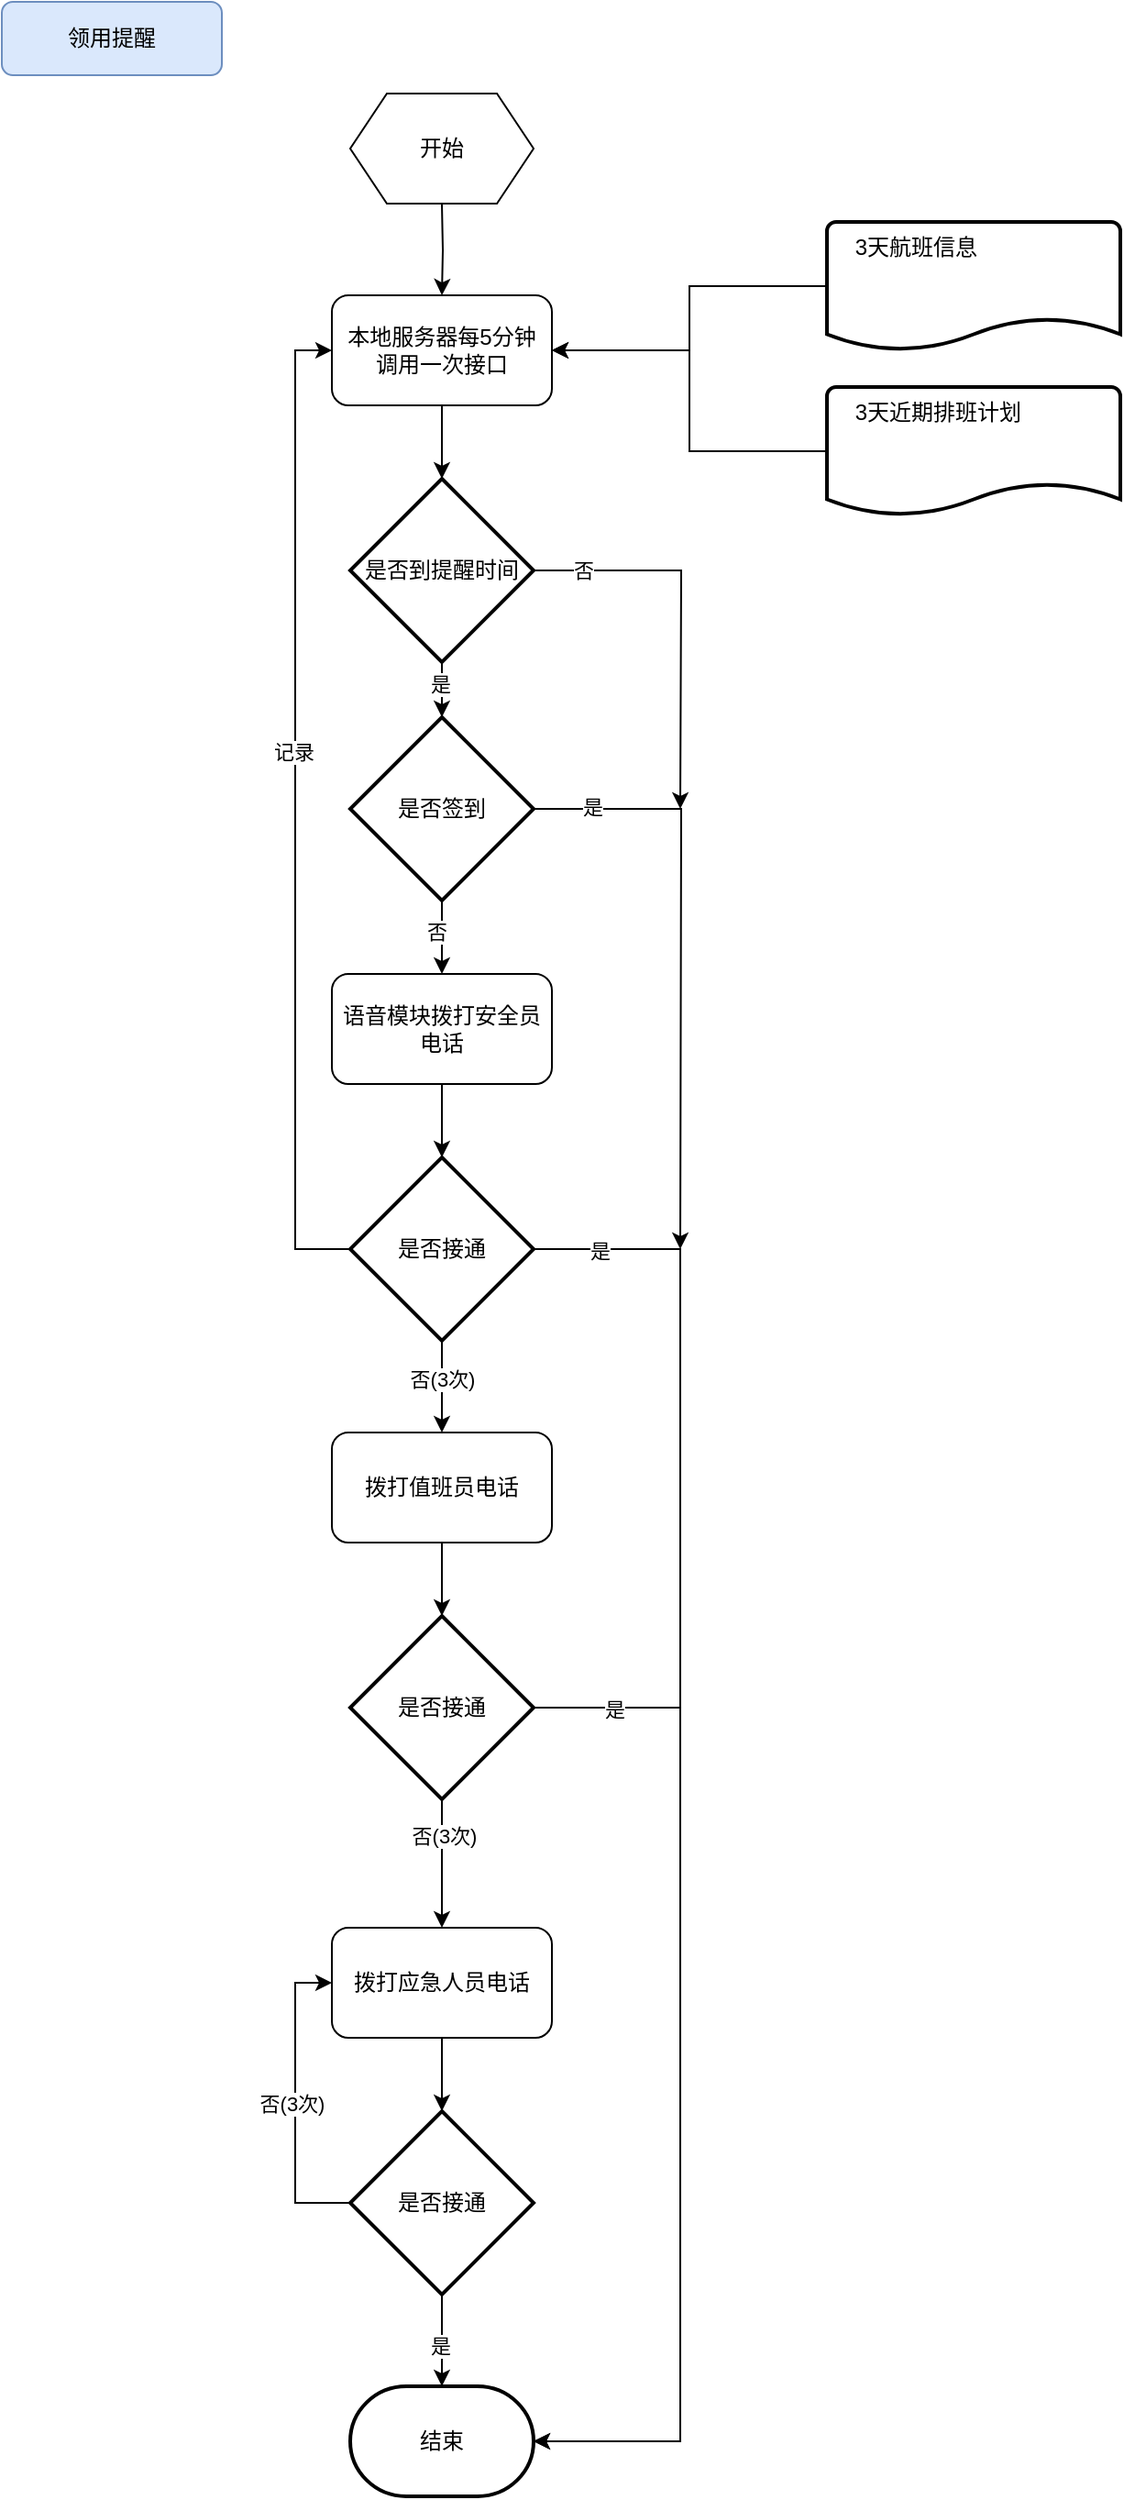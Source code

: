 <mxfile version="22.0.4" type="github">
  <diagram name="第 1 页" id="z93fDyGZTfizKJ3x5TF0">
    <mxGraphModel dx="729" dy="1593" grid="1" gridSize="10" guides="1" tooltips="1" connect="1" arrows="1" fold="1" page="1" pageScale="1" pageWidth="827" pageHeight="1169" math="0" shadow="0">
      <root>
        <mxCell id="0" />
        <mxCell id="1" parent="0" />
        <mxCell id="jo4N5lZXsadOkr9-SdVL-1" style="edgeStyle=orthogonalEdgeStyle;rounded=0;orthogonalLoop=1;jettySize=auto;html=1;" edge="1" parent="1" target="jo4N5lZXsadOkr9-SdVL-4">
          <mxGeometry relative="1" as="geometry">
            <mxPoint x="240" y="-1050" as="sourcePoint" />
          </mxGeometry>
        </mxCell>
        <mxCell id="jo4N5lZXsadOkr9-SdVL-2" value="领用提醒" style="rounded=1;whiteSpace=wrap;html=1;fontSize=12;glass=0;strokeWidth=1;shadow=0;fillColor=#dae8fc;strokeColor=#6c8ebf;" vertex="1" parent="1">
          <mxGeometry y="-1160" width="120" height="40" as="geometry" />
        </mxCell>
        <mxCell id="jo4N5lZXsadOkr9-SdVL-3" value="" style="edgeStyle=orthogonalEdgeStyle;rounded=0;orthogonalLoop=1;jettySize=auto;html=1;" edge="1" parent="1" source="jo4N5lZXsadOkr9-SdVL-4" target="jo4N5lZXsadOkr9-SdVL-11">
          <mxGeometry relative="1" as="geometry" />
        </mxCell>
        <mxCell id="jo4N5lZXsadOkr9-SdVL-4" value="本地服务器每5分钟&lt;br&gt;调用一次接口" style="rounded=1;whiteSpace=wrap;html=1;" vertex="1" parent="1">
          <mxGeometry x="180" y="-1000" width="120" height="60" as="geometry" />
        </mxCell>
        <mxCell id="jo4N5lZXsadOkr9-SdVL-5" style="edgeStyle=orthogonalEdgeStyle;rounded=0;orthogonalLoop=1;jettySize=auto;html=1;entryX=1;entryY=0.5;entryDx=0;entryDy=0;" edge="1" parent="1" source="jo4N5lZXsadOkr9-SdVL-6" target="jo4N5lZXsadOkr9-SdVL-4">
          <mxGeometry relative="1" as="geometry" />
        </mxCell>
        <mxCell id="jo4N5lZXsadOkr9-SdVL-6" value="    3天航班信息&#xa;&#xa;&#xa;" style="strokeWidth=2;shape=mxgraph.flowchart.document2;size=0.25;align=left;whiteSpace=wrap;labelBackgroundColor=none;labelBorderColor=none;verticalAlign=top;" vertex="1" parent="1">
          <mxGeometry x="450" y="-1040" width="160" height="70" as="geometry" />
        </mxCell>
        <mxCell id="jo4N5lZXsadOkr9-SdVL-7" value="" style="edgeStyle=orthogonalEdgeStyle;rounded=0;orthogonalLoop=1;jettySize=auto;html=1;" edge="1" parent="1" source="jo4N5lZXsadOkr9-SdVL-8" target="jo4N5lZXsadOkr9-SdVL-16">
          <mxGeometry relative="1" as="geometry" />
        </mxCell>
        <mxCell id="jo4N5lZXsadOkr9-SdVL-8" value="语音模块拨打安全员电话" style="rounded=1;whiteSpace=wrap;html=1;" vertex="1" parent="1">
          <mxGeometry x="180" y="-630" width="120" height="60" as="geometry" />
        </mxCell>
        <mxCell id="jo4N5lZXsadOkr9-SdVL-9" style="edgeStyle=orthogonalEdgeStyle;rounded=0;orthogonalLoop=1;jettySize=auto;html=1;strokeColor=default;startArrow=none;startFill=0;" edge="1" parent="1" source="jo4N5lZXsadOkr9-SdVL-11">
          <mxGeometry relative="1" as="geometry">
            <mxPoint x="370" y="-720" as="targetPoint" />
          </mxGeometry>
        </mxCell>
        <mxCell id="jo4N5lZXsadOkr9-SdVL-10" value="否" style="edgeLabel;html=1;align=center;verticalAlign=middle;resizable=0;points=[];" vertex="1" connectable="0" parent="jo4N5lZXsadOkr9-SdVL-9">
          <mxGeometry x="-0.746" relative="1" as="geometry">
            <mxPoint as="offset" />
          </mxGeometry>
        </mxCell>
        <mxCell id="jo4N5lZXsadOkr9-SdVL-11" value="是否到提醒时间" style="strokeWidth=2;html=1;shape=mxgraph.flowchart.decision;whiteSpace=wrap;" vertex="1" parent="1">
          <mxGeometry x="190" y="-900" width="100" height="100" as="geometry" />
        </mxCell>
        <mxCell id="jo4N5lZXsadOkr9-SdVL-12" style="edgeStyle=orthogonalEdgeStyle;rounded=0;orthogonalLoop=1;jettySize=auto;html=1;entryX=0;entryY=0.5;entryDx=0;entryDy=0;" edge="1" parent="1" source="jo4N5lZXsadOkr9-SdVL-16" target="jo4N5lZXsadOkr9-SdVL-4">
          <mxGeometry relative="1" as="geometry">
            <Array as="points">
              <mxPoint x="160" y="-480" />
              <mxPoint x="160" y="-970" />
            </Array>
          </mxGeometry>
        </mxCell>
        <mxCell id="jo4N5lZXsadOkr9-SdVL-13" value="记录" style="edgeLabel;html=1;align=center;verticalAlign=middle;resizable=0;points=[];" vertex="1" connectable="0" parent="jo4N5lZXsadOkr9-SdVL-12">
          <mxGeometry x="0.114" y="1" relative="1" as="geometry">
            <mxPoint as="offset" />
          </mxGeometry>
        </mxCell>
        <mxCell id="jo4N5lZXsadOkr9-SdVL-14" value="" style="edgeStyle=orthogonalEdgeStyle;rounded=0;orthogonalLoop=1;jettySize=auto;html=1;" edge="1" parent="1" source="jo4N5lZXsadOkr9-SdVL-16" target="jo4N5lZXsadOkr9-SdVL-18">
          <mxGeometry relative="1" as="geometry" />
        </mxCell>
        <mxCell id="jo4N5lZXsadOkr9-SdVL-15" value="否(3次)" style="edgeLabel;html=1;align=center;verticalAlign=middle;resizable=0;points=[];" vertex="1" connectable="0" parent="jo4N5lZXsadOkr9-SdVL-14">
          <mxGeometry x="-0.16" relative="1" as="geometry">
            <mxPoint as="offset" />
          </mxGeometry>
        </mxCell>
        <mxCell id="jo4N5lZXsadOkr9-SdVL-16" value="是否接通" style="strokeWidth=2;html=1;shape=mxgraph.flowchart.decision;whiteSpace=wrap;" vertex="1" parent="1">
          <mxGeometry x="190" y="-530" width="100" height="100" as="geometry" />
        </mxCell>
        <mxCell id="jo4N5lZXsadOkr9-SdVL-17" value="" style="edgeStyle=orthogonalEdgeStyle;rounded=0;orthogonalLoop=1;jettySize=auto;html=1;" edge="1" parent="1" source="jo4N5lZXsadOkr9-SdVL-18" target="jo4N5lZXsadOkr9-SdVL-23">
          <mxGeometry relative="1" as="geometry" />
        </mxCell>
        <mxCell id="jo4N5lZXsadOkr9-SdVL-18" value="拨打值班员电话" style="rounded=1;whiteSpace=wrap;html=1;" vertex="1" parent="1">
          <mxGeometry x="180" y="-380" width="120" height="60" as="geometry" />
        </mxCell>
        <mxCell id="jo4N5lZXsadOkr9-SdVL-19" value="" style="edgeStyle=orthogonalEdgeStyle;rounded=0;orthogonalLoop=1;jettySize=auto;html=1;" edge="1" parent="1" source="jo4N5lZXsadOkr9-SdVL-23" target="jo4N5lZXsadOkr9-SdVL-25">
          <mxGeometry relative="1" as="geometry" />
        </mxCell>
        <mxCell id="jo4N5lZXsadOkr9-SdVL-20" value="否(3次)" style="edgeLabel;html=1;align=center;verticalAlign=middle;resizable=0;points=[];" vertex="1" connectable="0" parent="jo4N5lZXsadOkr9-SdVL-19">
          <mxGeometry x="-0.45" y="1" relative="1" as="geometry">
            <mxPoint as="offset" />
          </mxGeometry>
        </mxCell>
        <mxCell id="jo4N5lZXsadOkr9-SdVL-21" style="edgeStyle=orthogonalEdgeStyle;rounded=0;orthogonalLoop=1;jettySize=auto;html=1;entryX=1;entryY=0.5;entryDx=0;entryDy=0;entryPerimeter=0;" edge="1" parent="1" source="jo4N5lZXsadOkr9-SdVL-23" target="jo4N5lZXsadOkr9-SdVL-31">
          <mxGeometry relative="1" as="geometry">
            <mxPoint x="370" y="50" as="targetPoint" />
            <Array as="points">
              <mxPoint x="370" y="-230" />
              <mxPoint x="370" y="170" />
            </Array>
          </mxGeometry>
        </mxCell>
        <mxCell id="jo4N5lZXsadOkr9-SdVL-22" value="是" style="edgeLabel;html=1;align=center;verticalAlign=middle;resizable=0;points=[];" vertex="1" connectable="0" parent="jo4N5lZXsadOkr9-SdVL-21">
          <mxGeometry x="-0.844" y="-1" relative="1" as="geometry">
            <mxPoint as="offset" />
          </mxGeometry>
        </mxCell>
        <mxCell id="jo4N5lZXsadOkr9-SdVL-23" value="是否接通" style="strokeWidth=2;html=1;shape=mxgraph.flowchart.decision;whiteSpace=wrap;" vertex="1" parent="1">
          <mxGeometry x="190" y="-280" width="100" height="100" as="geometry" />
        </mxCell>
        <mxCell id="jo4N5lZXsadOkr9-SdVL-24" value="" style="edgeStyle=orthogonalEdgeStyle;rounded=0;orthogonalLoop=1;jettySize=auto;html=1;" edge="1" parent="1" source="jo4N5lZXsadOkr9-SdVL-25" target="jo4N5lZXsadOkr9-SdVL-30">
          <mxGeometry relative="1" as="geometry" />
        </mxCell>
        <mxCell id="jo4N5lZXsadOkr9-SdVL-25" value="拨打应急人员电话" style="rounded=1;whiteSpace=wrap;html=1;" vertex="1" parent="1">
          <mxGeometry x="180" y="-110" width="120" height="60" as="geometry" />
        </mxCell>
        <mxCell id="jo4N5lZXsadOkr9-SdVL-26" style="edgeStyle=orthogonalEdgeStyle;rounded=0;orthogonalLoop=1;jettySize=auto;html=1;entryX=0;entryY=0.5;entryDx=0;entryDy=0;exitX=0;exitY=0.5;exitDx=0;exitDy=0;exitPerimeter=0;" edge="1" parent="1" source="jo4N5lZXsadOkr9-SdVL-30" target="jo4N5lZXsadOkr9-SdVL-25">
          <mxGeometry relative="1" as="geometry">
            <mxPoint x="180" y="40" as="sourcePoint" />
          </mxGeometry>
        </mxCell>
        <mxCell id="jo4N5lZXsadOkr9-SdVL-27" value="否(3次)" style="edgeLabel;html=1;align=center;verticalAlign=middle;resizable=0;points=[];" vertex="1" connectable="0" parent="jo4N5lZXsadOkr9-SdVL-26">
          <mxGeometry x="-0.012" y="2" relative="1" as="geometry">
            <mxPoint as="offset" />
          </mxGeometry>
        </mxCell>
        <mxCell id="jo4N5lZXsadOkr9-SdVL-28" value="" style="edgeStyle=orthogonalEdgeStyle;rounded=0;orthogonalLoop=1;jettySize=auto;html=1;" edge="1" parent="1" source="jo4N5lZXsadOkr9-SdVL-30" target="jo4N5lZXsadOkr9-SdVL-31">
          <mxGeometry relative="1" as="geometry" />
        </mxCell>
        <mxCell id="jo4N5lZXsadOkr9-SdVL-29" value="是" style="edgeLabel;html=1;align=center;verticalAlign=middle;resizable=0;points=[];" vertex="1" connectable="0" parent="jo4N5lZXsadOkr9-SdVL-28">
          <mxGeometry x="0.12" y="-1" relative="1" as="geometry">
            <mxPoint as="offset" />
          </mxGeometry>
        </mxCell>
        <mxCell id="jo4N5lZXsadOkr9-SdVL-30" value="是否接通" style="strokeWidth=2;html=1;shape=mxgraph.flowchart.decision;whiteSpace=wrap;" vertex="1" parent="1">
          <mxGeometry x="190" y="-10" width="100" height="100" as="geometry" />
        </mxCell>
        <mxCell id="jo4N5lZXsadOkr9-SdVL-31" value="结束" style="strokeWidth=2;html=1;shape=mxgraph.flowchart.terminator;whiteSpace=wrap;" vertex="1" parent="1">
          <mxGeometry x="190" y="140" width="100" height="60" as="geometry" />
        </mxCell>
        <mxCell id="jo4N5lZXsadOkr9-SdVL-32" style="edgeStyle=orthogonalEdgeStyle;rounded=0;orthogonalLoop=1;jettySize=auto;html=1;entryX=1;entryY=0.5;entryDx=0;entryDy=0;entryPerimeter=0;" edge="1" parent="1" source="jo4N5lZXsadOkr9-SdVL-16" target="jo4N5lZXsadOkr9-SdVL-31">
          <mxGeometry relative="1" as="geometry">
            <Array as="points">
              <mxPoint x="370" y="-480" />
              <mxPoint x="370" y="170" />
            </Array>
          </mxGeometry>
        </mxCell>
        <mxCell id="jo4N5lZXsadOkr9-SdVL-33" value="是" style="edgeLabel;html=1;align=center;verticalAlign=middle;resizable=0;points=[];" vertex="1" connectable="0" parent="jo4N5lZXsadOkr9-SdVL-32">
          <mxGeometry x="-0.912" y="-1" relative="1" as="geometry">
            <mxPoint as="offset" />
          </mxGeometry>
        </mxCell>
        <mxCell id="jo4N5lZXsadOkr9-SdVL-34" style="edgeStyle=orthogonalEdgeStyle;rounded=0;orthogonalLoop=1;jettySize=auto;html=1;entryX=1;entryY=0.5;entryDx=0;entryDy=0;" edge="1" parent="1" source="jo4N5lZXsadOkr9-SdVL-35" target="jo4N5lZXsadOkr9-SdVL-4">
          <mxGeometry relative="1" as="geometry" />
        </mxCell>
        <mxCell id="jo4N5lZXsadOkr9-SdVL-35" value="&lt;span style=&quot;&quot;&gt;&lt;span style=&quot;&quot;&gt;&amp;nbsp;&amp;nbsp;&amp;nbsp;&amp;nbsp;&lt;/span&gt;&lt;/span&gt;3天近期排班计划&lt;br&gt;" style="strokeWidth=2;html=1;shape=mxgraph.flowchart.document2;whiteSpace=wrap;size=0.25;verticalAlign=top;align=left;" vertex="1" parent="1">
          <mxGeometry x="450" y="-950" width="160" height="70" as="geometry" />
        </mxCell>
        <mxCell id="jo4N5lZXsadOkr9-SdVL-36" value="" style="edgeStyle=orthogonalEdgeStyle;rounded=0;orthogonalLoop=1;jettySize=auto;html=1;" edge="1" parent="1" source="jo4N5lZXsadOkr9-SdVL-40" target="jo4N5lZXsadOkr9-SdVL-8">
          <mxGeometry relative="1" as="geometry" />
        </mxCell>
        <mxCell id="jo4N5lZXsadOkr9-SdVL-37" value="否" style="edgeLabel;html=1;align=center;verticalAlign=middle;resizable=0;points=[];" vertex="1" connectable="0" parent="jo4N5lZXsadOkr9-SdVL-36">
          <mxGeometry x="-0.15" y="-3" relative="1" as="geometry">
            <mxPoint as="offset" />
          </mxGeometry>
        </mxCell>
        <mxCell id="jo4N5lZXsadOkr9-SdVL-38" style="rounded=0;orthogonalLoop=1;jettySize=auto;html=1;edgeStyle=orthogonalEdgeStyle;" edge="1" parent="1" source="jo4N5lZXsadOkr9-SdVL-40">
          <mxGeometry relative="1" as="geometry">
            <mxPoint x="370" y="-480" as="targetPoint" />
          </mxGeometry>
        </mxCell>
        <mxCell id="jo4N5lZXsadOkr9-SdVL-39" value="是" style="edgeLabel;html=1;align=center;verticalAlign=middle;resizable=0;points=[];" vertex="1" connectable="0" parent="jo4N5lZXsadOkr9-SdVL-38">
          <mxGeometry x="-0.8" y="1" relative="1" as="geometry">
            <mxPoint as="offset" />
          </mxGeometry>
        </mxCell>
        <mxCell id="jo4N5lZXsadOkr9-SdVL-40" value="是否签到" style="strokeWidth=2;html=1;shape=mxgraph.flowchart.decision;whiteSpace=wrap;" vertex="1" parent="1">
          <mxGeometry x="190" y="-770" width="100" height="100" as="geometry" />
        </mxCell>
        <mxCell id="jo4N5lZXsadOkr9-SdVL-41" style="edgeStyle=orthogonalEdgeStyle;rounded=0;orthogonalLoop=1;jettySize=auto;html=1;exitX=0.5;exitY=1;exitDx=0;exitDy=0;exitPerimeter=0;entryX=0.5;entryY=0;entryDx=0;entryDy=0;entryPerimeter=0;" edge="1" parent="1" source="jo4N5lZXsadOkr9-SdVL-11" target="jo4N5lZXsadOkr9-SdVL-40">
          <mxGeometry relative="1" as="geometry" />
        </mxCell>
        <mxCell id="jo4N5lZXsadOkr9-SdVL-42" value="是" style="edgeLabel;html=1;align=center;verticalAlign=middle;resizable=0;points=[];" vertex="1" connectable="0" parent="jo4N5lZXsadOkr9-SdVL-41">
          <mxGeometry x="-0.25" y="-1" relative="1" as="geometry">
            <mxPoint as="offset" />
          </mxGeometry>
        </mxCell>
        <mxCell id="jo4N5lZXsadOkr9-SdVL-43" value="开始" style="shape=hexagon;perimeter=hexagonPerimeter2;whiteSpace=wrap;html=1;fixedSize=1;" vertex="1" parent="1">
          <mxGeometry x="190" y="-1110" width="100" height="60" as="geometry" />
        </mxCell>
      </root>
    </mxGraphModel>
  </diagram>
</mxfile>
